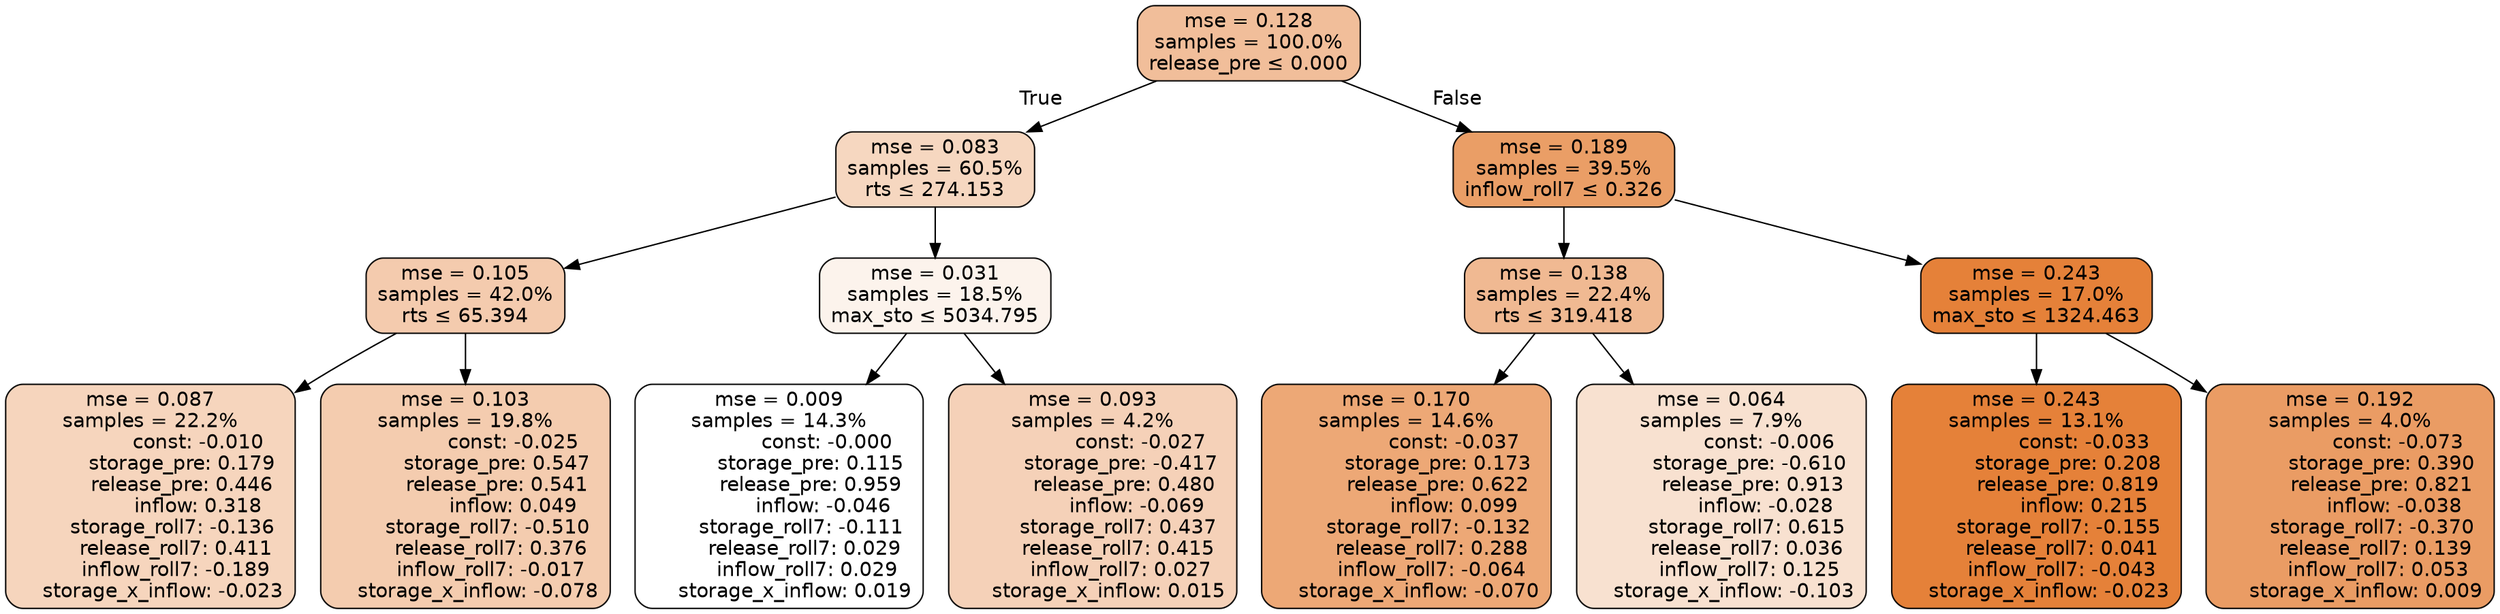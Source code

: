 digraph tree {
bgcolor="transparent"
node [shape=rectangle, style="filled, rounded", color="black", fontname=helvetica] ;
edge [fontname=helvetica] ;
	"0" [label="mse = 0.128
samples = 100.0%
release_pre &le; 0.000", fillcolor="#f1be9a"]
	"1" [label="mse = 0.083
samples = 60.5%
rts &le; 274.153", fillcolor="#f6d7c0"]
	"2" [label="mse = 0.105
samples = 42.0%
rts &le; 65.394", fillcolor="#f4cbae"]
	"3" [label="mse = 0.087
samples = 22.2%
               const: -0.010
          storage_pre: 0.179
          release_pre: 0.446
               inflow: 0.318
       storage_roll7: -0.136
        release_roll7: 0.411
        inflow_roll7: -0.189
    storage_x_inflow: -0.023", fillcolor="#f6d5bd"]
	"4" [label="mse = 0.103
samples = 19.8%
               const: -0.025
          storage_pre: 0.547
          release_pre: 0.541
               inflow: 0.049
       storage_roll7: -0.510
        release_roll7: 0.376
        inflow_roll7: -0.017
    storage_x_inflow: -0.078", fillcolor="#f4ccaf"]
	"5" [label="mse = 0.031
samples = 18.5%
max_sto &le; 5034.795", fillcolor="#fcf3ec"]
	"6" [label="mse = 0.009
samples = 14.3%
               const: -0.000
          storage_pre: 0.115
          release_pre: 0.959
              inflow: -0.046
       storage_roll7: -0.111
        release_roll7: 0.029
         inflow_roll7: 0.029
     storage_x_inflow: 0.019", fillcolor="#ffffff"]
	"7" [label="mse = 0.093
samples = 4.2%
               const: -0.027
         storage_pre: -0.417
          release_pre: 0.480
              inflow: -0.069
        storage_roll7: 0.437
        release_roll7: 0.415
         inflow_roll7: 0.027
     storage_x_inflow: 0.015", fillcolor="#f5d1b8"]
	"8" [label="mse = 0.189
samples = 39.5%
inflow_roll7 &le; 0.326", fillcolor="#ea9e66"]
	"9" [label="mse = 0.138
samples = 22.4%
rts &le; 319.418", fillcolor="#f0b992"]
	"10" [label="mse = 0.170
samples = 14.6%
               const: -0.037
          storage_pre: 0.173
          release_pre: 0.622
               inflow: 0.099
       storage_roll7: -0.132
        release_roll7: 0.288
        inflow_roll7: -0.064
    storage_x_inflow: -0.070", fillcolor="#eda876"]
	"11" [label="mse = 0.064
samples = 7.9%
               const: -0.006
         storage_pre: -0.610
          release_pre: 0.913
              inflow: -0.028
        storage_roll7: 0.615
        release_roll7: 0.036
         inflow_roll7: 0.125
    storage_x_inflow: -0.103", fillcolor="#f8e1d0"]
	"12" [label="mse = 0.243
samples = 17.0%
max_sto &le; 1324.463", fillcolor="#e58139"]
	"13" [label="mse = 0.243
samples = 13.1%
               const: -0.033
          storage_pre: 0.208
          release_pre: 0.819
               inflow: 0.215
       storage_roll7: -0.155
        release_roll7: 0.041
        inflow_roll7: -0.043
    storage_x_inflow: -0.023", fillcolor="#e58139"]
	"14" [label="mse = 0.192
samples = 4.0%
               const: -0.073
          storage_pre: 0.390
          release_pre: 0.821
              inflow: -0.038
       storage_roll7: -0.370
        release_roll7: 0.139
         inflow_roll7: 0.053
     storage_x_inflow: 0.009", fillcolor="#ea9c64"]

	"0" -> "1" [labeldistance=2.5, labelangle=45, headlabel="True"]
	"1" -> "2"
	"2" -> "3"
	"2" -> "4"
	"1" -> "5"
	"5" -> "6"
	"5" -> "7"
	"0" -> "8" [labeldistance=2.5, labelangle=-45, headlabel="False"]
	"8" -> "9"
	"9" -> "10"
	"9" -> "11"
	"8" -> "12"
	"12" -> "13"
	"12" -> "14"
}